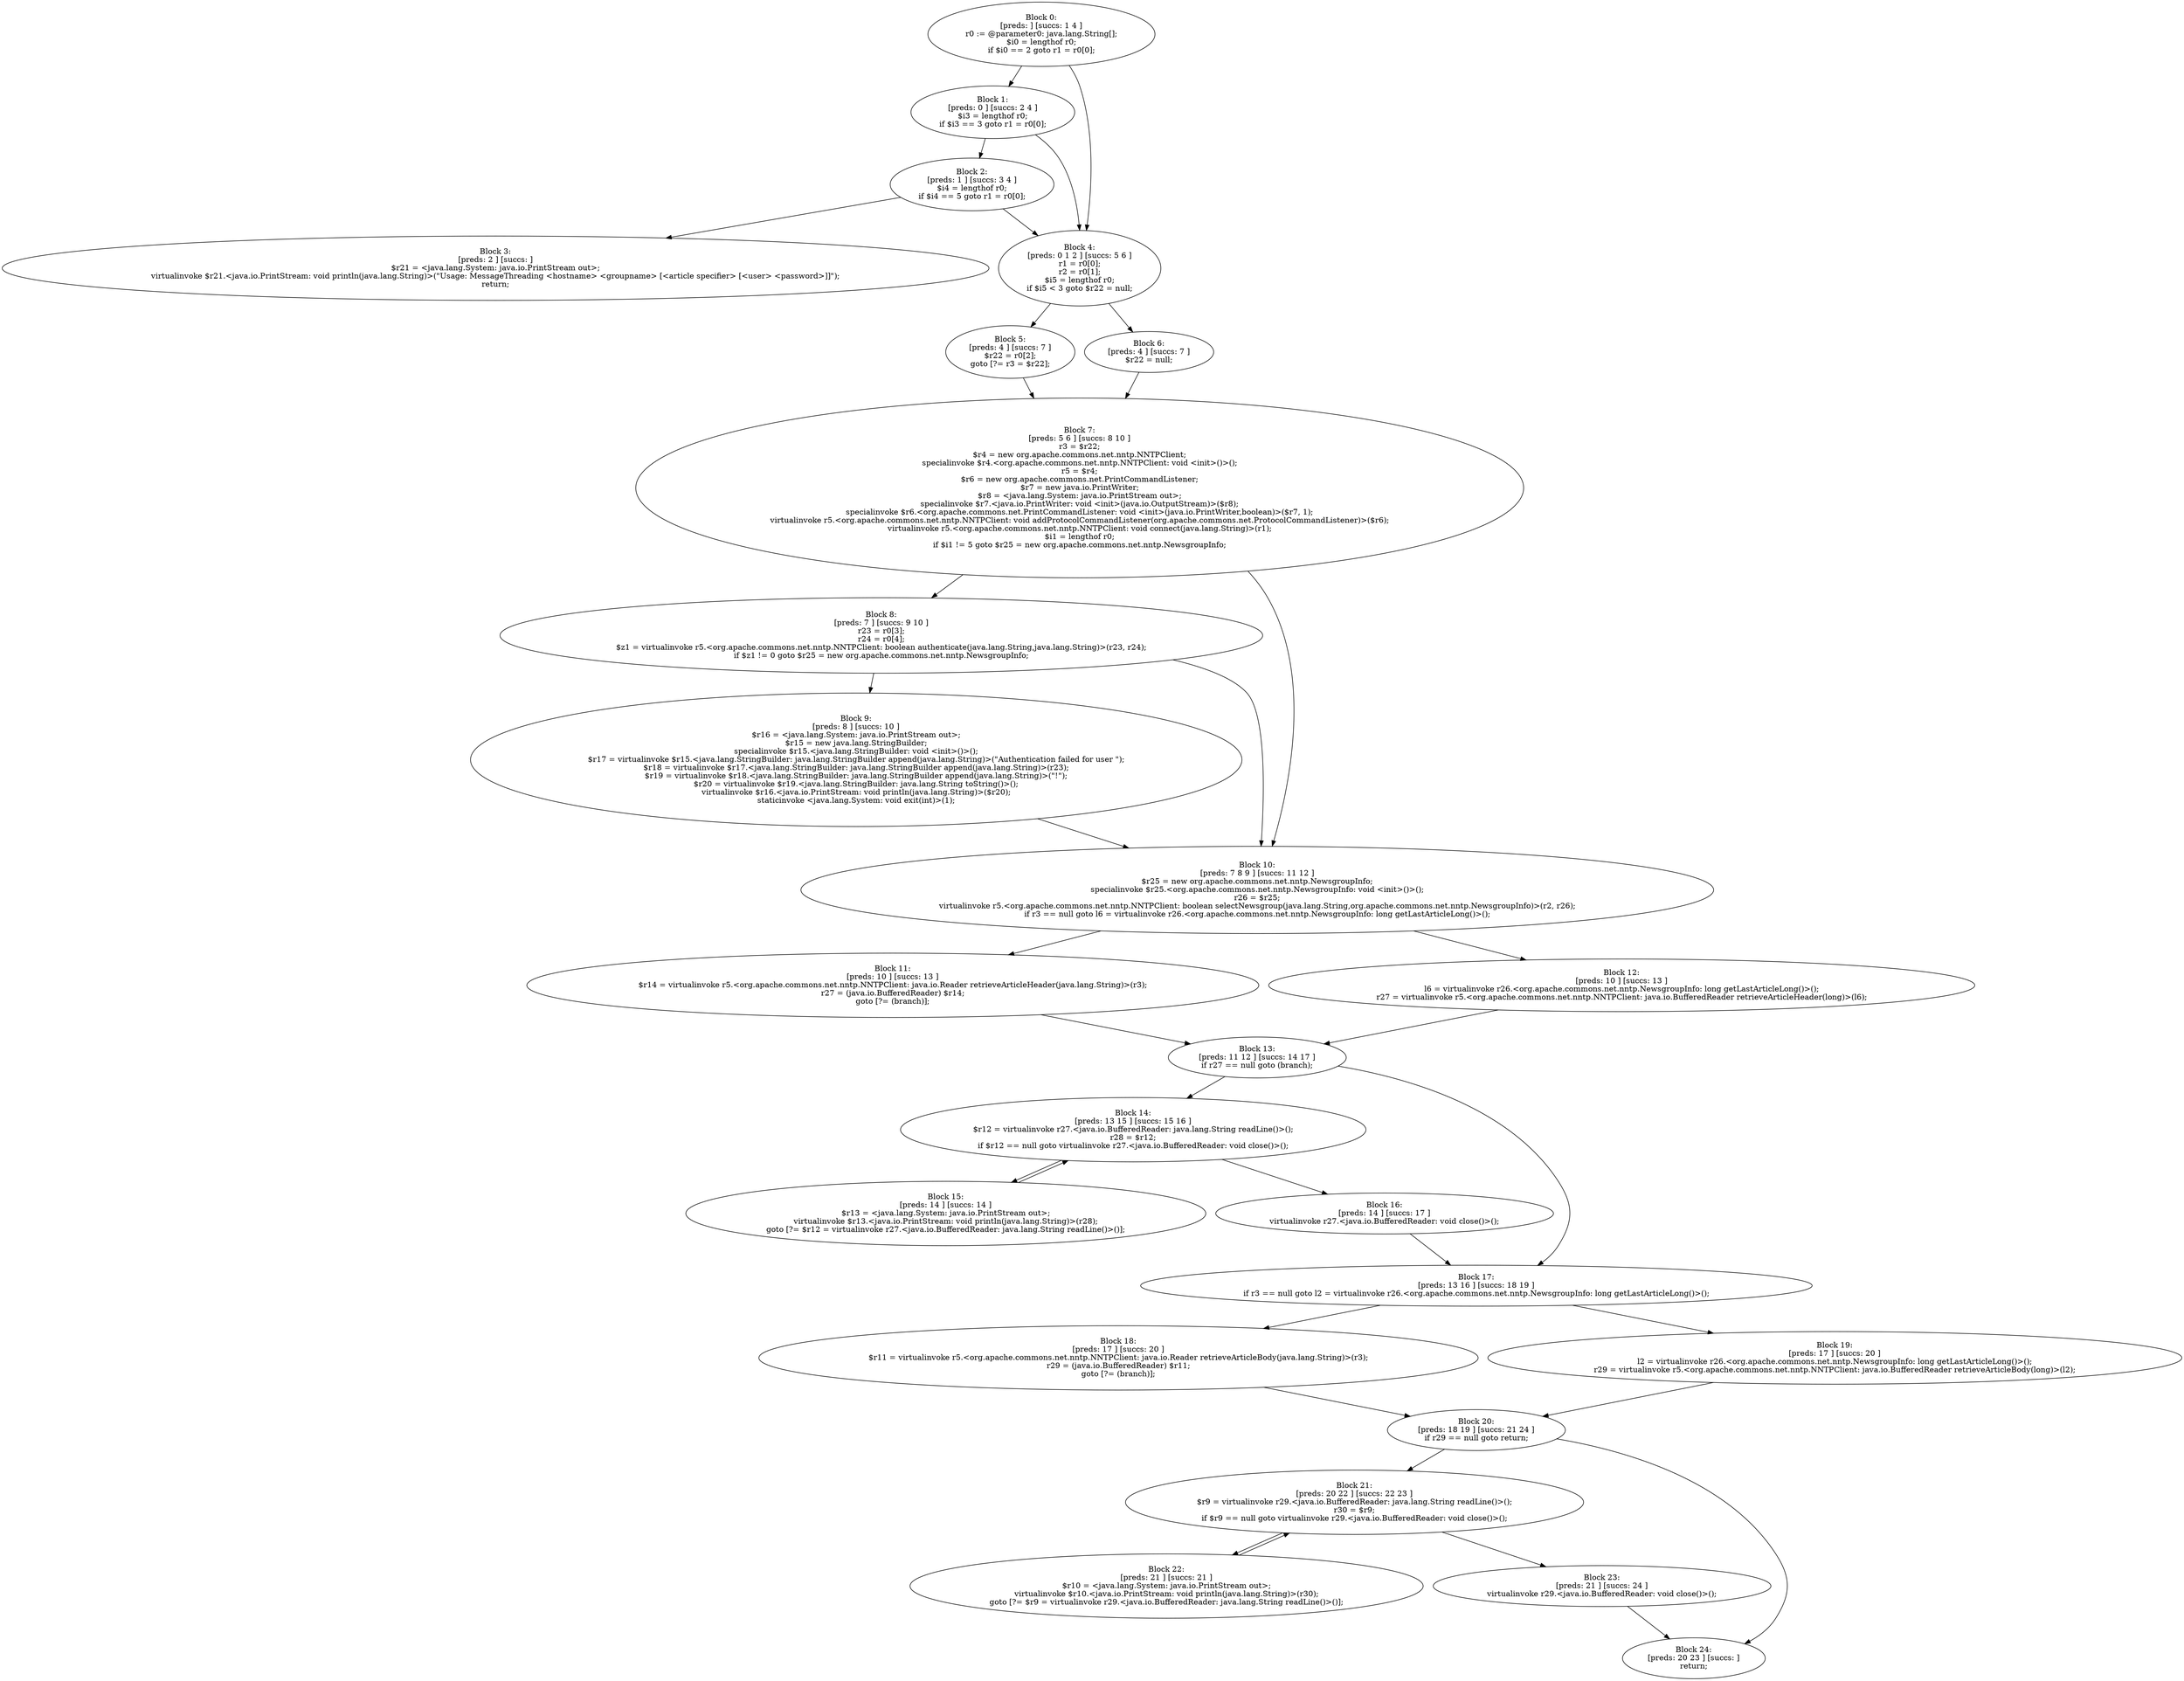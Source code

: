 digraph "unitGraph" {
    "Block 0:
[preds: ] [succs: 1 4 ]
r0 := @parameter0: java.lang.String[];
$i0 = lengthof r0;
if $i0 == 2 goto r1 = r0[0];
"
    "Block 1:
[preds: 0 ] [succs: 2 4 ]
$i3 = lengthof r0;
if $i3 == 3 goto r1 = r0[0];
"
    "Block 2:
[preds: 1 ] [succs: 3 4 ]
$i4 = lengthof r0;
if $i4 == 5 goto r1 = r0[0];
"
    "Block 3:
[preds: 2 ] [succs: ]
$r21 = <java.lang.System: java.io.PrintStream out>;
virtualinvoke $r21.<java.io.PrintStream: void println(java.lang.String)>(\"Usage: MessageThreading <hostname> <groupname> [<article specifier> [<user> <password>]]\");
return;
"
    "Block 4:
[preds: 0 1 2 ] [succs: 5 6 ]
r1 = r0[0];
r2 = r0[1];
$i5 = lengthof r0;
if $i5 < 3 goto $r22 = null;
"
    "Block 5:
[preds: 4 ] [succs: 7 ]
$r22 = r0[2];
goto [?= r3 = $r22];
"
    "Block 6:
[preds: 4 ] [succs: 7 ]
$r22 = null;
"
    "Block 7:
[preds: 5 6 ] [succs: 8 10 ]
r3 = $r22;
$r4 = new org.apache.commons.net.nntp.NNTPClient;
specialinvoke $r4.<org.apache.commons.net.nntp.NNTPClient: void <init>()>();
r5 = $r4;
$r6 = new org.apache.commons.net.PrintCommandListener;
$r7 = new java.io.PrintWriter;
$r8 = <java.lang.System: java.io.PrintStream out>;
specialinvoke $r7.<java.io.PrintWriter: void <init>(java.io.OutputStream)>($r8);
specialinvoke $r6.<org.apache.commons.net.PrintCommandListener: void <init>(java.io.PrintWriter,boolean)>($r7, 1);
virtualinvoke r5.<org.apache.commons.net.nntp.NNTPClient: void addProtocolCommandListener(org.apache.commons.net.ProtocolCommandListener)>($r6);
virtualinvoke r5.<org.apache.commons.net.nntp.NNTPClient: void connect(java.lang.String)>(r1);
$i1 = lengthof r0;
if $i1 != 5 goto $r25 = new org.apache.commons.net.nntp.NewsgroupInfo;
"
    "Block 8:
[preds: 7 ] [succs: 9 10 ]
r23 = r0[3];
r24 = r0[4];
$z1 = virtualinvoke r5.<org.apache.commons.net.nntp.NNTPClient: boolean authenticate(java.lang.String,java.lang.String)>(r23, r24);
if $z1 != 0 goto $r25 = new org.apache.commons.net.nntp.NewsgroupInfo;
"
    "Block 9:
[preds: 8 ] [succs: 10 ]
$r16 = <java.lang.System: java.io.PrintStream out>;
$r15 = new java.lang.StringBuilder;
specialinvoke $r15.<java.lang.StringBuilder: void <init>()>();
$r17 = virtualinvoke $r15.<java.lang.StringBuilder: java.lang.StringBuilder append(java.lang.String)>(\"Authentication failed for user \");
$r18 = virtualinvoke $r17.<java.lang.StringBuilder: java.lang.StringBuilder append(java.lang.String)>(r23);
$r19 = virtualinvoke $r18.<java.lang.StringBuilder: java.lang.StringBuilder append(java.lang.String)>(\"!\");
$r20 = virtualinvoke $r19.<java.lang.StringBuilder: java.lang.String toString()>();
virtualinvoke $r16.<java.io.PrintStream: void println(java.lang.String)>($r20);
staticinvoke <java.lang.System: void exit(int)>(1);
"
    "Block 10:
[preds: 7 8 9 ] [succs: 11 12 ]
$r25 = new org.apache.commons.net.nntp.NewsgroupInfo;
specialinvoke $r25.<org.apache.commons.net.nntp.NewsgroupInfo: void <init>()>();
r26 = $r25;
virtualinvoke r5.<org.apache.commons.net.nntp.NNTPClient: boolean selectNewsgroup(java.lang.String,org.apache.commons.net.nntp.NewsgroupInfo)>(r2, r26);
if r3 == null goto l6 = virtualinvoke r26.<org.apache.commons.net.nntp.NewsgroupInfo: long getLastArticleLong()>();
"
    "Block 11:
[preds: 10 ] [succs: 13 ]
$r14 = virtualinvoke r5.<org.apache.commons.net.nntp.NNTPClient: java.io.Reader retrieveArticleHeader(java.lang.String)>(r3);
r27 = (java.io.BufferedReader) $r14;
goto [?= (branch)];
"
    "Block 12:
[preds: 10 ] [succs: 13 ]
l6 = virtualinvoke r26.<org.apache.commons.net.nntp.NewsgroupInfo: long getLastArticleLong()>();
r27 = virtualinvoke r5.<org.apache.commons.net.nntp.NNTPClient: java.io.BufferedReader retrieveArticleHeader(long)>(l6);
"
    "Block 13:
[preds: 11 12 ] [succs: 14 17 ]
if r27 == null goto (branch);
"
    "Block 14:
[preds: 13 15 ] [succs: 15 16 ]
$r12 = virtualinvoke r27.<java.io.BufferedReader: java.lang.String readLine()>();
r28 = $r12;
if $r12 == null goto virtualinvoke r27.<java.io.BufferedReader: void close()>();
"
    "Block 15:
[preds: 14 ] [succs: 14 ]
$r13 = <java.lang.System: java.io.PrintStream out>;
virtualinvoke $r13.<java.io.PrintStream: void println(java.lang.String)>(r28);
goto [?= $r12 = virtualinvoke r27.<java.io.BufferedReader: java.lang.String readLine()>()];
"
    "Block 16:
[preds: 14 ] [succs: 17 ]
virtualinvoke r27.<java.io.BufferedReader: void close()>();
"
    "Block 17:
[preds: 13 16 ] [succs: 18 19 ]
if r3 == null goto l2 = virtualinvoke r26.<org.apache.commons.net.nntp.NewsgroupInfo: long getLastArticleLong()>();
"
    "Block 18:
[preds: 17 ] [succs: 20 ]
$r11 = virtualinvoke r5.<org.apache.commons.net.nntp.NNTPClient: java.io.Reader retrieveArticleBody(java.lang.String)>(r3);
r29 = (java.io.BufferedReader) $r11;
goto [?= (branch)];
"
    "Block 19:
[preds: 17 ] [succs: 20 ]
l2 = virtualinvoke r26.<org.apache.commons.net.nntp.NewsgroupInfo: long getLastArticleLong()>();
r29 = virtualinvoke r5.<org.apache.commons.net.nntp.NNTPClient: java.io.BufferedReader retrieveArticleBody(long)>(l2);
"
    "Block 20:
[preds: 18 19 ] [succs: 21 24 ]
if r29 == null goto return;
"
    "Block 21:
[preds: 20 22 ] [succs: 22 23 ]
$r9 = virtualinvoke r29.<java.io.BufferedReader: java.lang.String readLine()>();
r30 = $r9;
if $r9 == null goto virtualinvoke r29.<java.io.BufferedReader: void close()>();
"
    "Block 22:
[preds: 21 ] [succs: 21 ]
$r10 = <java.lang.System: java.io.PrintStream out>;
virtualinvoke $r10.<java.io.PrintStream: void println(java.lang.String)>(r30);
goto [?= $r9 = virtualinvoke r29.<java.io.BufferedReader: java.lang.String readLine()>()];
"
    "Block 23:
[preds: 21 ] [succs: 24 ]
virtualinvoke r29.<java.io.BufferedReader: void close()>();
"
    "Block 24:
[preds: 20 23 ] [succs: ]
return;
"
    "Block 0:
[preds: ] [succs: 1 4 ]
r0 := @parameter0: java.lang.String[];
$i0 = lengthof r0;
if $i0 == 2 goto r1 = r0[0];
"->"Block 1:
[preds: 0 ] [succs: 2 4 ]
$i3 = lengthof r0;
if $i3 == 3 goto r1 = r0[0];
";
    "Block 0:
[preds: ] [succs: 1 4 ]
r0 := @parameter0: java.lang.String[];
$i0 = lengthof r0;
if $i0 == 2 goto r1 = r0[0];
"->"Block 4:
[preds: 0 1 2 ] [succs: 5 6 ]
r1 = r0[0];
r2 = r0[1];
$i5 = lengthof r0;
if $i5 < 3 goto $r22 = null;
";
    "Block 1:
[preds: 0 ] [succs: 2 4 ]
$i3 = lengthof r0;
if $i3 == 3 goto r1 = r0[0];
"->"Block 2:
[preds: 1 ] [succs: 3 4 ]
$i4 = lengthof r0;
if $i4 == 5 goto r1 = r0[0];
";
    "Block 1:
[preds: 0 ] [succs: 2 4 ]
$i3 = lengthof r0;
if $i3 == 3 goto r1 = r0[0];
"->"Block 4:
[preds: 0 1 2 ] [succs: 5 6 ]
r1 = r0[0];
r2 = r0[1];
$i5 = lengthof r0;
if $i5 < 3 goto $r22 = null;
";
    "Block 2:
[preds: 1 ] [succs: 3 4 ]
$i4 = lengthof r0;
if $i4 == 5 goto r1 = r0[0];
"->"Block 3:
[preds: 2 ] [succs: ]
$r21 = <java.lang.System: java.io.PrintStream out>;
virtualinvoke $r21.<java.io.PrintStream: void println(java.lang.String)>(\"Usage: MessageThreading <hostname> <groupname> [<article specifier> [<user> <password>]]\");
return;
";
    "Block 2:
[preds: 1 ] [succs: 3 4 ]
$i4 = lengthof r0;
if $i4 == 5 goto r1 = r0[0];
"->"Block 4:
[preds: 0 1 2 ] [succs: 5 6 ]
r1 = r0[0];
r2 = r0[1];
$i5 = lengthof r0;
if $i5 < 3 goto $r22 = null;
";
    "Block 4:
[preds: 0 1 2 ] [succs: 5 6 ]
r1 = r0[0];
r2 = r0[1];
$i5 = lengthof r0;
if $i5 < 3 goto $r22 = null;
"->"Block 5:
[preds: 4 ] [succs: 7 ]
$r22 = r0[2];
goto [?= r3 = $r22];
";
    "Block 4:
[preds: 0 1 2 ] [succs: 5 6 ]
r1 = r0[0];
r2 = r0[1];
$i5 = lengthof r0;
if $i5 < 3 goto $r22 = null;
"->"Block 6:
[preds: 4 ] [succs: 7 ]
$r22 = null;
";
    "Block 5:
[preds: 4 ] [succs: 7 ]
$r22 = r0[2];
goto [?= r3 = $r22];
"->"Block 7:
[preds: 5 6 ] [succs: 8 10 ]
r3 = $r22;
$r4 = new org.apache.commons.net.nntp.NNTPClient;
specialinvoke $r4.<org.apache.commons.net.nntp.NNTPClient: void <init>()>();
r5 = $r4;
$r6 = new org.apache.commons.net.PrintCommandListener;
$r7 = new java.io.PrintWriter;
$r8 = <java.lang.System: java.io.PrintStream out>;
specialinvoke $r7.<java.io.PrintWriter: void <init>(java.io.OutputStream)>($r8);
specialinvoke $r6.<org.apache.commons.net.PrintCommandListener: void <init>(java.io.PrintWriter,boolean)>($r7, 1);
virtualinvoke r5.<org.apache.commons.net.nntp.NNTPClient: void addProtocolCommandListener(org.apache.commons.net.ProtocolCommandListener)>($r6);
virtualinvoke r5.<org.apache.commons.net.nntp.NNTPClient: void connect(java.lang.String)>(r1);
$i1 = lengthof r0;
if $i1 != 5 goto $r25 = new org.apache.commons.net.nntp.NewsgroupInfo;
";
    "Block 6:
[preds: 4 ] [succs: 7 ]
$r22 = null;
"->"Block 7:
[preds: 5 6 ] [succs: 8 10 ]
r3 = $r22;
$r4 = new org.apache.commons.net.nntp.NNTPClient;
specialinvoke $r4.<org.apache.commons.net.nntp.NNTPClient: void <init>()>();
r5 = $r4;
$r6 = new org.apache.commons.net.PrintCommandListener;
$r7 = new java.io.PrintWriter;
$r8 = <java.lang.System: java.io.PrintStream out>;
specialinvoke $r7.<java.io.PrintWriter: void <init>(java.io.OutputStream)>($r8);
specialinvoke $r6.<org.apache.commons.net.PrintCommandListener: void <init>(java.io.PrintWriter,boolean)>($r7, 1);
virtualinvoke r5.<org.apache.commons.net.nntp.NNTPClient: void addProtocolCommandListener(org.apache.commons.net.ProtocolCommandListener)>($r6);
virtualinvoke r5.<org.apache.commons.net.nntp.NNTPClient: void connect(java.lang.String)>(r1);
$i1 = lengthof r0;
if $i1 != 5 goto $r25 = new org.apache.commons.net.nntp.NewsgroupInfo;
";
    "Block 7:
[preds: 5 6 ] [succs: 8 10 ]
r3 = $r22;
$r4 = new org.apache.commons.net.nntp.NNTPClient;
specialinvoke $r4.<org.apache.commons.net.nntp.NNTPClient: void <init>()>();
r5 = $r4;
$r6 = new org.apache.commons.net.PrintCommandListener;
$r7 = new java.io.PrintWriter;
$r8 = <java.lang.System: java.io.PrintStream out>;
specialinvoke $r7.<java.io.PrintWriter: void <init>(java.io.OutputStream)>($r8);
specialinvoke $r6.<org.apache.commons.net.PrintCommandListener: void <init>(java.io.PrintWriter,boolean)>($r7, 1);
virtualinvoke r5.<org.apache.commons.net.nntp.NNTPClient: void addProtocolCommandListener(org.apache.commons.net.ProtocolCommandListener)>($r6);
virtualinvoke r5.<org.apache.commons.net.nntp.NNTPClient: void connect(java.lang.String)>(r1);
$i1 = lengthof r0;
if $i1 != 5 goto $r25 = new org.apache.commons.net.nntp.NewsgroupInfo;
"->"Block 8:
[preds: 7 ] [succs: 9 10 ]
r23 = r0[3];
r24 = r0[4];
$z1 = virtualinvoke r5.<org.apache.commons.net.nntp.NNTPClient: boolean authenticate(java.lang.String,java.lang.String)>(r23, r24);
if $z1 != 0 goto $r25 = new org.apache.commons.net.nntp.NewsgroupInfo;
";
    "Block 7:
[preds: 5 6 ] [succs: 8 10 ]
r3 = $r22;
$r4 = new org.apache.commons.net.nntp.NNTPClient;
specialinvoke $r4.<org.apache.commons.net.nntp.NNTPClient: void <init>()>();
r5 = $r4;
$r6 = new org.apache.commons.net.PrintCommandListener;
$r7 = new java.io.PrintWriter;
$r8 = <java.lang.System: java.io.PrintStream out>;
specialinvoke $r7.<java.io.PrintWriter: void <init>(java.io.OutputStream)>($r8);
specialinvoke $r6.<org.apache.commons.net.PrintCommandListener: void <init>(java.io.PrintWriter,boolean)>($r7, 1);
virtualinvoke r5.<org.apache.commons.net.nntp.NNTPClient: void addProtocolCommandListener(org.apache.commons.net.ProtocolCommandListener)>($r6);
virtualinvoke r5.<org.apache.commons.net.nntp.NNTPClient: void connect(java.lang.String)>(r1);
$i1 = lengthof r0;
if $i1 != 5 goto $r25 = new org.apache.commons.net.nntp.NewsgroupInfo;
"->"Block 10:
[preds: 7 8 9 ] [succs: 11 12 ]
$r25 = new org.apache.commons.net.nntp.NewsgroupInfo;
specialinvoke $r25.<org.apache.commons.net.nntp.NewsgroupInfo: void <init>()>();
r26 = $r25;
virtualinvoke r5.<org.apache.commons.net.nntp.NNTPClient: boolean selectNewsgroup(java.lang.String,org.apache.commons.net.nntp.NewsgroupInfo)>(r2, r26);
if r3 == null goto l6 = virtualinvoke r26.<org.apache.commons.net.nntp.NewsgroupInfo: long getLastArticleLong()>();
";
    "Block 8:
[preds: 7 ] [succs: 9 10 ]
r23 = r0[3];
r24 = r0[4];
$z1 = virtualinvoke r5.<org.apache.commons.net.nntp.NNTPClient: boolean authenticate(java.lang.String,java.lang.String)>(r23, r24);
if $z1 != 0 goto $r25 = new org.apache.commons.net.nntp.NewsgroupInfo;
"->"Block 9:
[preds: 8 ] [succs: 10 ]
$r16 = <java.lang.System: java.io.PrintStream out>;
$r15 = new java.lang.StringBuilder;
specialinvoke $r15.<java.lang.StringBuilder: void <init>()>();
$r17 = virtualinvoke $r15.<java.lang.StringBuilder: java.lang.StringBuilder append(java.lang.String)>(\"Authentication failed for user \");
$r18 = virtualinvoke $r17.<java.lang.StringBuilder: java.lang.StringBuilder append(java.lang.String)>(r23);
$r19 = virtualinvoke $r18.<java.lang.StringBuilder: java.lang.StringBuilder append(java.lang.String)>(\"!\");
$r20 = virtualinvoke $r19.<java.lang.StringBuilder: java.lang.String toString()>();
virtualinvoke $r16.<java.io.PrintStream: void println(java.lang.String)>($r20);
staticinvoke <java.lang.System: void exit(int)>(1);
";
    "Block 8:
[preds: 7 ] [succs: 9 10 ]
r23 = r0[3];
r24 = r0[4];
$z1 = virtualinvoke r5.<org.apache.commons.net.nntp.NNTPClient: boolean authenticate(java.lang.String,java.lang.String)>(r23, r24);
if $z1 != 0 goto $r25 = new org.apache.commons.net.nntp.NewsgroupInfo;
"->"Block 10:
[preds: 7 8 9 ] [succs: 11 12 ]
$r25 = new org.apache.commons.net.nntp.NewsgroupInfo;
specialinvoke $r25.<org.apache.commons.net.nntp.NewsgroupInfo: void <init>()>();
r26 = $r25;
virtualinvoke r5.<org.apache.commons.net.nntp.NNTPClient: boolean selectNewsgroup(java.lang.String,org.apache.commons.net.nntp.NewsgroupInfo)>(r2, r26);
if r3 == null goto l6 = virtualinvoke r26.<org.apache.commons.net.nntp.NewsgroupInfo: long getLastArticleLong()>();
";
    "Block 9:
[preds: 8 ] [succs: 10 ]
$r16 = <java.lang.System: java.io.PrintStream out>;
$r15 = new java.lang.StringBuilder;
specialinvoke $r15.<java.lang.StringBuilder: void <init>()>();
$r17 = virtualinvoke $r15.<java.lang.StringBuilder: java.lang.StringBuilder append(java.lang.String)>(\"Authentication failed for user \");
$r18 = virtualinvoke $r17.<java.lang.StringBuilder: java.lang.StringBuilder append(java.lang.String)>(r23);
$r19 = virtualinvoke $r18.<java.lang.StringBuilder: java.lang.StringBuilder append(java.lang.String)>(\"!\");
$r20 = virtualinvoke $r19.<java.lang.StringBuilder: java.lang.String toString()>();
virtualinvoke $r16.<java.io.PrintStream: void println(java.lang.String)>($r20);
staticinvoke <java.lang.System: void exit(int)>(1);
"->"Block 10:
[preds: 7 8 9 ] [succs: 11 12 ]
$r25 = new org.apache.commons.net.nntp.NewsgroupInfo;
specialinvoke $r25.<org.apache.commons.net.nntp.NewsgroupInfo: void <init>()>();
r26 = $r25;
virtualinvoke r5.<org.apache.commons.net.nntp.NNTPClient: boolean selectNewsgroup(java.lang.String,org.apache.commons.net.nntp.NewsgroupInfo)>(r2, r26);
if r3 == null goto l6 = virtualinvoke r26.<org.apache.commons.net.nntp.NewsgroupInfo: long getLastArticleLong()>();
";
    "Block 10:
[preds: 7 8 9 ] [succs: 11 12 ]
$r25 = new org.apache.commons.net.nntp.NewsgroupInfo;
specialinvoke $r25.<org.apache.commons.net.nntp.NewsgroupInfo: void <init>()>();
r26 = $r25;
virtualinvoke r5.<org.apache.commons.net.nntp.NNTPClient: boolean selectNewsgroup(java.lang.String,org.apache.commons.net.nntp.NewsgroupInfo)>(r2, r26);
if r3 == null goto l6 = virtualinvoke r26.<org.apache.commons.net.nntp.NewsgroupInfo: long getLastArticleLong()>();
"->"Block 11:
[preds: 10 ] [succs: 13 ]
$r14 = virtualinvoke r5.<org.apache.commons.net.nntp.NNTPClient: java.io.Reader retrieveArticleHeader(java.lang.String)>(r3);
r27 = (java.io.BufferedReader) $r14;
goto [?= (branch)];
";
    "Block 10:
[preds: 7 8 9 ] [succs: 11 12 ]
$r25 = new org.apache.commons.net.nntp.NewsgroupInfo;
specialinvoke $r25.<org.apache.commons.net.nntp.NewsgroupInfo: void <init>()>();
r26 = $r25;
virtualinvoke r5.<org.apache.commons.net.nntp.NNTPClient: boolean selectNewsgroup(java.lang.String,org.apache.commons.net.nntp.NewsgroupInfo)>(r2, r26);
if r3 == null goto l6 = virtualinvoke r26.<org.apache.commons.net.nntp.NewsgroupInfo: long getLastArticleLong()>();
"->"Block 12:
[preds: 10 ] [succs: 13 ]
l6 = virtualinvoke r26.<org.apache.commons.net.nntp.NewsgroupInfo: long getLastArticleLong()>();
r27 = virtualinvoke r5.<org.apache.commons.net.nntp.NNTPClient: java.io.BufferedReader retrieveArticleHeader(long)>(l6);
";
    "Block 11:
[preds: 10 ] [succs: 13 ]
$r14 = virtualinvoke r5.<org.apache.commons.net.nntp.NNTPClient: java.io.Reader retrieveArticleHeader(java.lang.String)>(r3);
r27 = (java.io.BufferedReader) $r14;
goto [?= (branch)];
"->"Block 13:
[preds: 11 12 ] [succs: 14 17 ]
if r27 == null goto (branch);
";
    "Block 12:
[preds: 10 ] [succs: 13 ]
l6 = virtualinvoke r26.<org.apache.commons.net.nntp.NewsgroupInfo: long getLastArticleLong()>();
r27 = virtualinvoke r5.<org.apache.commons.net.nntp.NNTPClient: java.io.BufferedReader retrieveArticleHeader(long)>(l6);
"->"Block 13:
[preds: 11 12 ] [succs: 14 17 ]
if r27 == null goto (branch);
";
    "Block 13:
[preds: 11 12 ] [succs: 14 17 ]
if r27 == null goto (branch);
"->"Block 14:
[preds: 13 15 ] [succs: 15 16 ]
$r12 = virtualinvoke r27.<java.io.BufferedReader: java.lang.String readLine()>();
r28 = $r12;
if $r12 == null goto virtualinvoke r27.<java.io.BufferedReader: void close()>();
";
    "Block 13:
[preds: 11 12 ] [succs: 14 17 ]
if r27 == null goto (branch);
"->"Block 17:
[preds: 13 16 ] [succs: 18 19 ]
if r3 == null goto l2 = virtualinvoke r26.<org.apache.commons.net.nntp.NewsgroupInfo: long getLastArticleLong()>();
";
    "Block 14:
[preds: 13 15 ] [succs: 15 16 ]
$r12 = virtualinvoke r27.<java.io.BufferedReader: java.lang.String readLine()>();
r28 = $r12;
if $r12 == null goto virtualinvoke r27.<java.io.BufferedReader: void close()>();
"->"Block 15:
[preds: 14 ] [succs: 14 ]
$r13 = <java.lang.System: java.io.PrintStream out>;
virtualinvoke $r13.<java.io.PrintStream: void println(java.lang.String)>(r28);
goto [?= $r12 = virtualinvoke r27.<java.io.BufferedReader: java.lang.String readLine()>()];
";
    "Block 14:
[preds: 13 15 ] [succs: 15 16 ]
$r12 = virtualinvoke r27.<java.io.BufferedReader: java.lang.String readLine()>();
r28 = $r12;
if $r12 == null goto virtualinvoke r27.<java.io.BufferedReader: void close()>();
"->"Block 16:
[preds: 14 ] [succs: 17 ]
virtualinvoke r27.<java.io.BufferedReader: void close()>();
";
    "Block 15:
[preds: 14 ] [succs: 14 ]
$r13 = <java.lang.System: java.io.PrintStream out>;
virtualinvoke $r13.<java.io.PrintStream: void println(java.lang.String)>(r28);
goto [?= $r12 = virtualinvoke r27.<java.io.BufferedReader: java.lang.String readLine()>()];
"->"Block 14:
[preds: 13 15 ] [succs: 15 16 ]
$r12 = virtualinvoke r27.<java.io.BufferedReader: java.lang.String readLine()>();
r28 = $r12;
if $r12 == null goto virtualinvoke r27.<java.io.BufferedReader: void close()>();
";
    "Block 16:
[preds: 14 ] [succs: 17 ]
virtualinvoke r27.<java.io.BufferedReader: void close()>();
"->"Block 17:
[preds: 13 16 ] [succs: 18 19 ]
if r3 == null goto l2 = virtualinvoke r26.<org.apache.commons.net.nntp.NewsgroupInfo: long getLastArticleLong()>();
";
    "Block 17:
[preds: 13 16 ] [succs: 18 19 ]
if r3 == null goto l2 = virtualinvoke r26.<org.apache.commons.net.nntp.NewsgroupInfo: long getLastArticleLong()>();
"->"Block 18:
[preds: 17 ] [succs: 20 ]
$r11 = virtualinvoke r5.<org.apache.commons.net.nntp.NNTPClient: java.io.Reader retrieveArticleBody(java.lang.String)>(r3);
r29 = (java.io.BufferedReader) $r11;
goto [?= (branch)];
";
    "Block 17:
[preds: 13 16 ] [succs: 18 19 ]
if r3 == null goto l2 = virtualinvoke r26.<org.apache.commons.net.nntp.NewsgroupInfo: long getLastArticleLong()>();
"->"Block 19:
[preds: 17 ] [succs: 20 ]
l2 = virtualinvoke r26.<org.apache.commons.net.nntp.NewsgroupInfo: long getLastArticleLong()>();
r29 = virtualinvoke r5.<org.apache.commons.net.nntp.NNTPClient: java.io.BufferedReader retrieveArticleBody(long)>(l2);
";
    "Block 18:
[preds: 17 ] [succs: 20 ]
$r11 = virtualinvoke r5.<org.apache.commons.net.nntp.NNTPClient: java.io.Reader retrieveArticleBody(java.lang.String)>(r3);
r29 = (java.io.BufferedReader) $r11;
goto [?= (branch)];
"->"Block 20:
[preds: 18 19 ] [succs: 21 24 ]
if r29 == null goto return;
";
    "Block 19:
[preds: 17 ] [succs: 20 ]
l2 = virtualinvoke r26.<org.apache.commons.net.nntp.NewsgroupInfo: long getLastArticleLong()>();
r29 = virtualinvoke r5.<org.apache.commons.net.nntp.NNTPClient: java.io.BufferedReader retrieveArticleBody(long)>(l2);
"->"Block 20:
[preds: 18 19 ] [succs: 21 24 ]
if r29 == null goto return;
";
    "Block 20:
[preds: 18 19 ] [succs: 21 24 ]
if r29 == null goto return;
"->"Block 21:
[preds: 20 22 ] [succs: 22 23 ]
$r9 = virtualinvoke r29.<java.io.BufferedReader: java.lang.String readLine()>();
r30 = $r9;
if $r9 == null goto virtualinvoke r29.<java.io.BufferedReader: void close()>();
";
    "Block 20:
[preds: 18 19 ] [succs: 21 24 ]
if r29 == null goto return;
"->"Block 24:
[preds: 20 23 ] [succs: ]
return;
";
    "Block 21:
[preds: 20 22 ] [succs: 22 23 ]
$r9 = virtualinvoke r29.<java.io.BufferedReader: java.lang.String readLine()>();
r30 = $r9;
if $r9 == null goto virtualinvoke r29.<java.io.BufferedReader: void close()>();
"->"Block 22:
[preds: 21 ] [succs: 21 ]
$r10 = <java.lang.System: java.io.PrintStream out>;
virtualinvoke $r10.<java.io.PrintStream: void println(java.lang.String)>(r30);
goto [?= $r9 = virtualinvoke r29.<java.io.BufferedReader: java.lang.String readLine()>()];
";
    "Block 21:
[preds: 20 22 ] [succs: 22 23 ]
$r9 = virtualinvoke r29.<java.io.BufferedReader: java.lang.String readLine()>();
r30 = $r9;
if $r9 == null goto virtualinvoke r29.<java.io.BufferedReader: void close()>();
"->"Block 23:
[preds: 21 ] [succs: 24 ]
virtualinvoke r29.<java.io.BufferedReader: void close()>();
";
    "Block 22:
[preds: 21 ] [succs: 21 ]
$r10 = <java.lang.System: java.io.PrintStream out>;
virtualinvoke $r10.<java.io.PrintStream: void println(java.lang.String)>(r30);
goto [?= $r9 = virtualinvoke r29.<java.io.BufferedReader: java.lang.String readLine()>()];
"->"Block 21:
[preds: 20 22 ] [succs: 22 23 ]
$r9 = virtualinvoke r29.<java.io.BufferedReader: java.lang.String readLine()>();
r30 = $r9;
if $r9 == null goto virtualinvoke r29.<java.io.BufferedReader: void close()>();
";
    "Block 23:
[preds: 21 ] [succs: 24 ]
virtualinvoke r29.<java.io.BufferedReader: void close()>();
"->"Block 24:
[preds: 20 23 ] [succs: ]
return;
";
}
